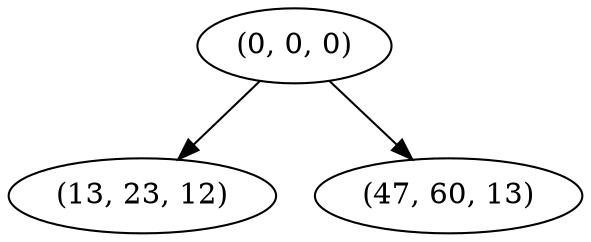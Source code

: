 digraph tree {
    "(0, 0, 0)";
    "(13, 23, 12)";
    "(47, 60, 13)";
    "(0, 0, 0)" -> "(13, 23, 12)";
    "(0, 0, 0)" -> "(47, 60, 13)";
}
